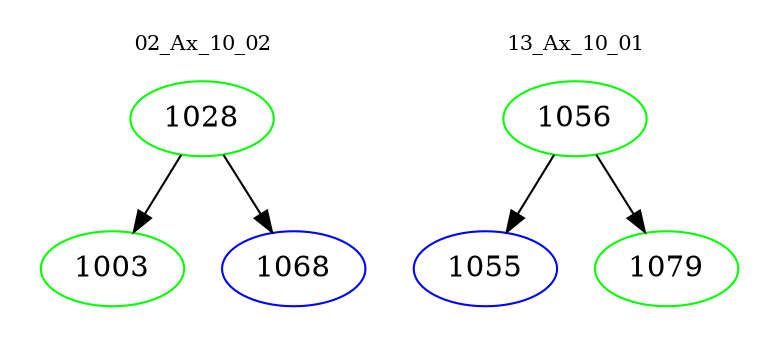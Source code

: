 digraph{
subgraph cluster_0 {
color = white
label = "02_Ax_10_02";
fontsize=10;
T0_1028 [label="1028", color="green"]
T0_1028 -> T0_1003 [color="black"]
T0_1003 [label="1003", color="green"]
T0_1028 -> T0_1068 [color="black"]
T0_1068 [label="1068", color="blue"]
}
subgraph cluster_1 {
color = white
label = "13_Ax_10_01";
fontsize=10;
T1_1056 [label="1056", color="green"]
T1_1056 -> T1_1055 [color="black"]
T1_1055 [label="1055", color="blue"]
T1_1056 -> T1_1079 [color="black"]
T1_1079 [label="1079", color="green"]
}
}
